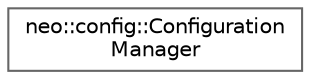 digraph "Graphical Class Hierarchy"
{
 // LATEX_PDF_SIZE
  bgcolor="transparent";
  edge [fontname=Helvetica,fontsize=10,labelfontname=Helvetica,labelfontsize=10];
  node [fontname=Helvetica,fontsize=10,shape=box,height=0.2,width=0.4];
  rankdir="LR";
  Node0 [id="Node000000",label="neo::config::Configuration\lManager",height=0.2,width=0.4,color="grey40", fillcolor="white", style="filled",URL="$classneo_1_1config_1_1_configuration_manager.html",tooltip="Global configuration instance."];
}
